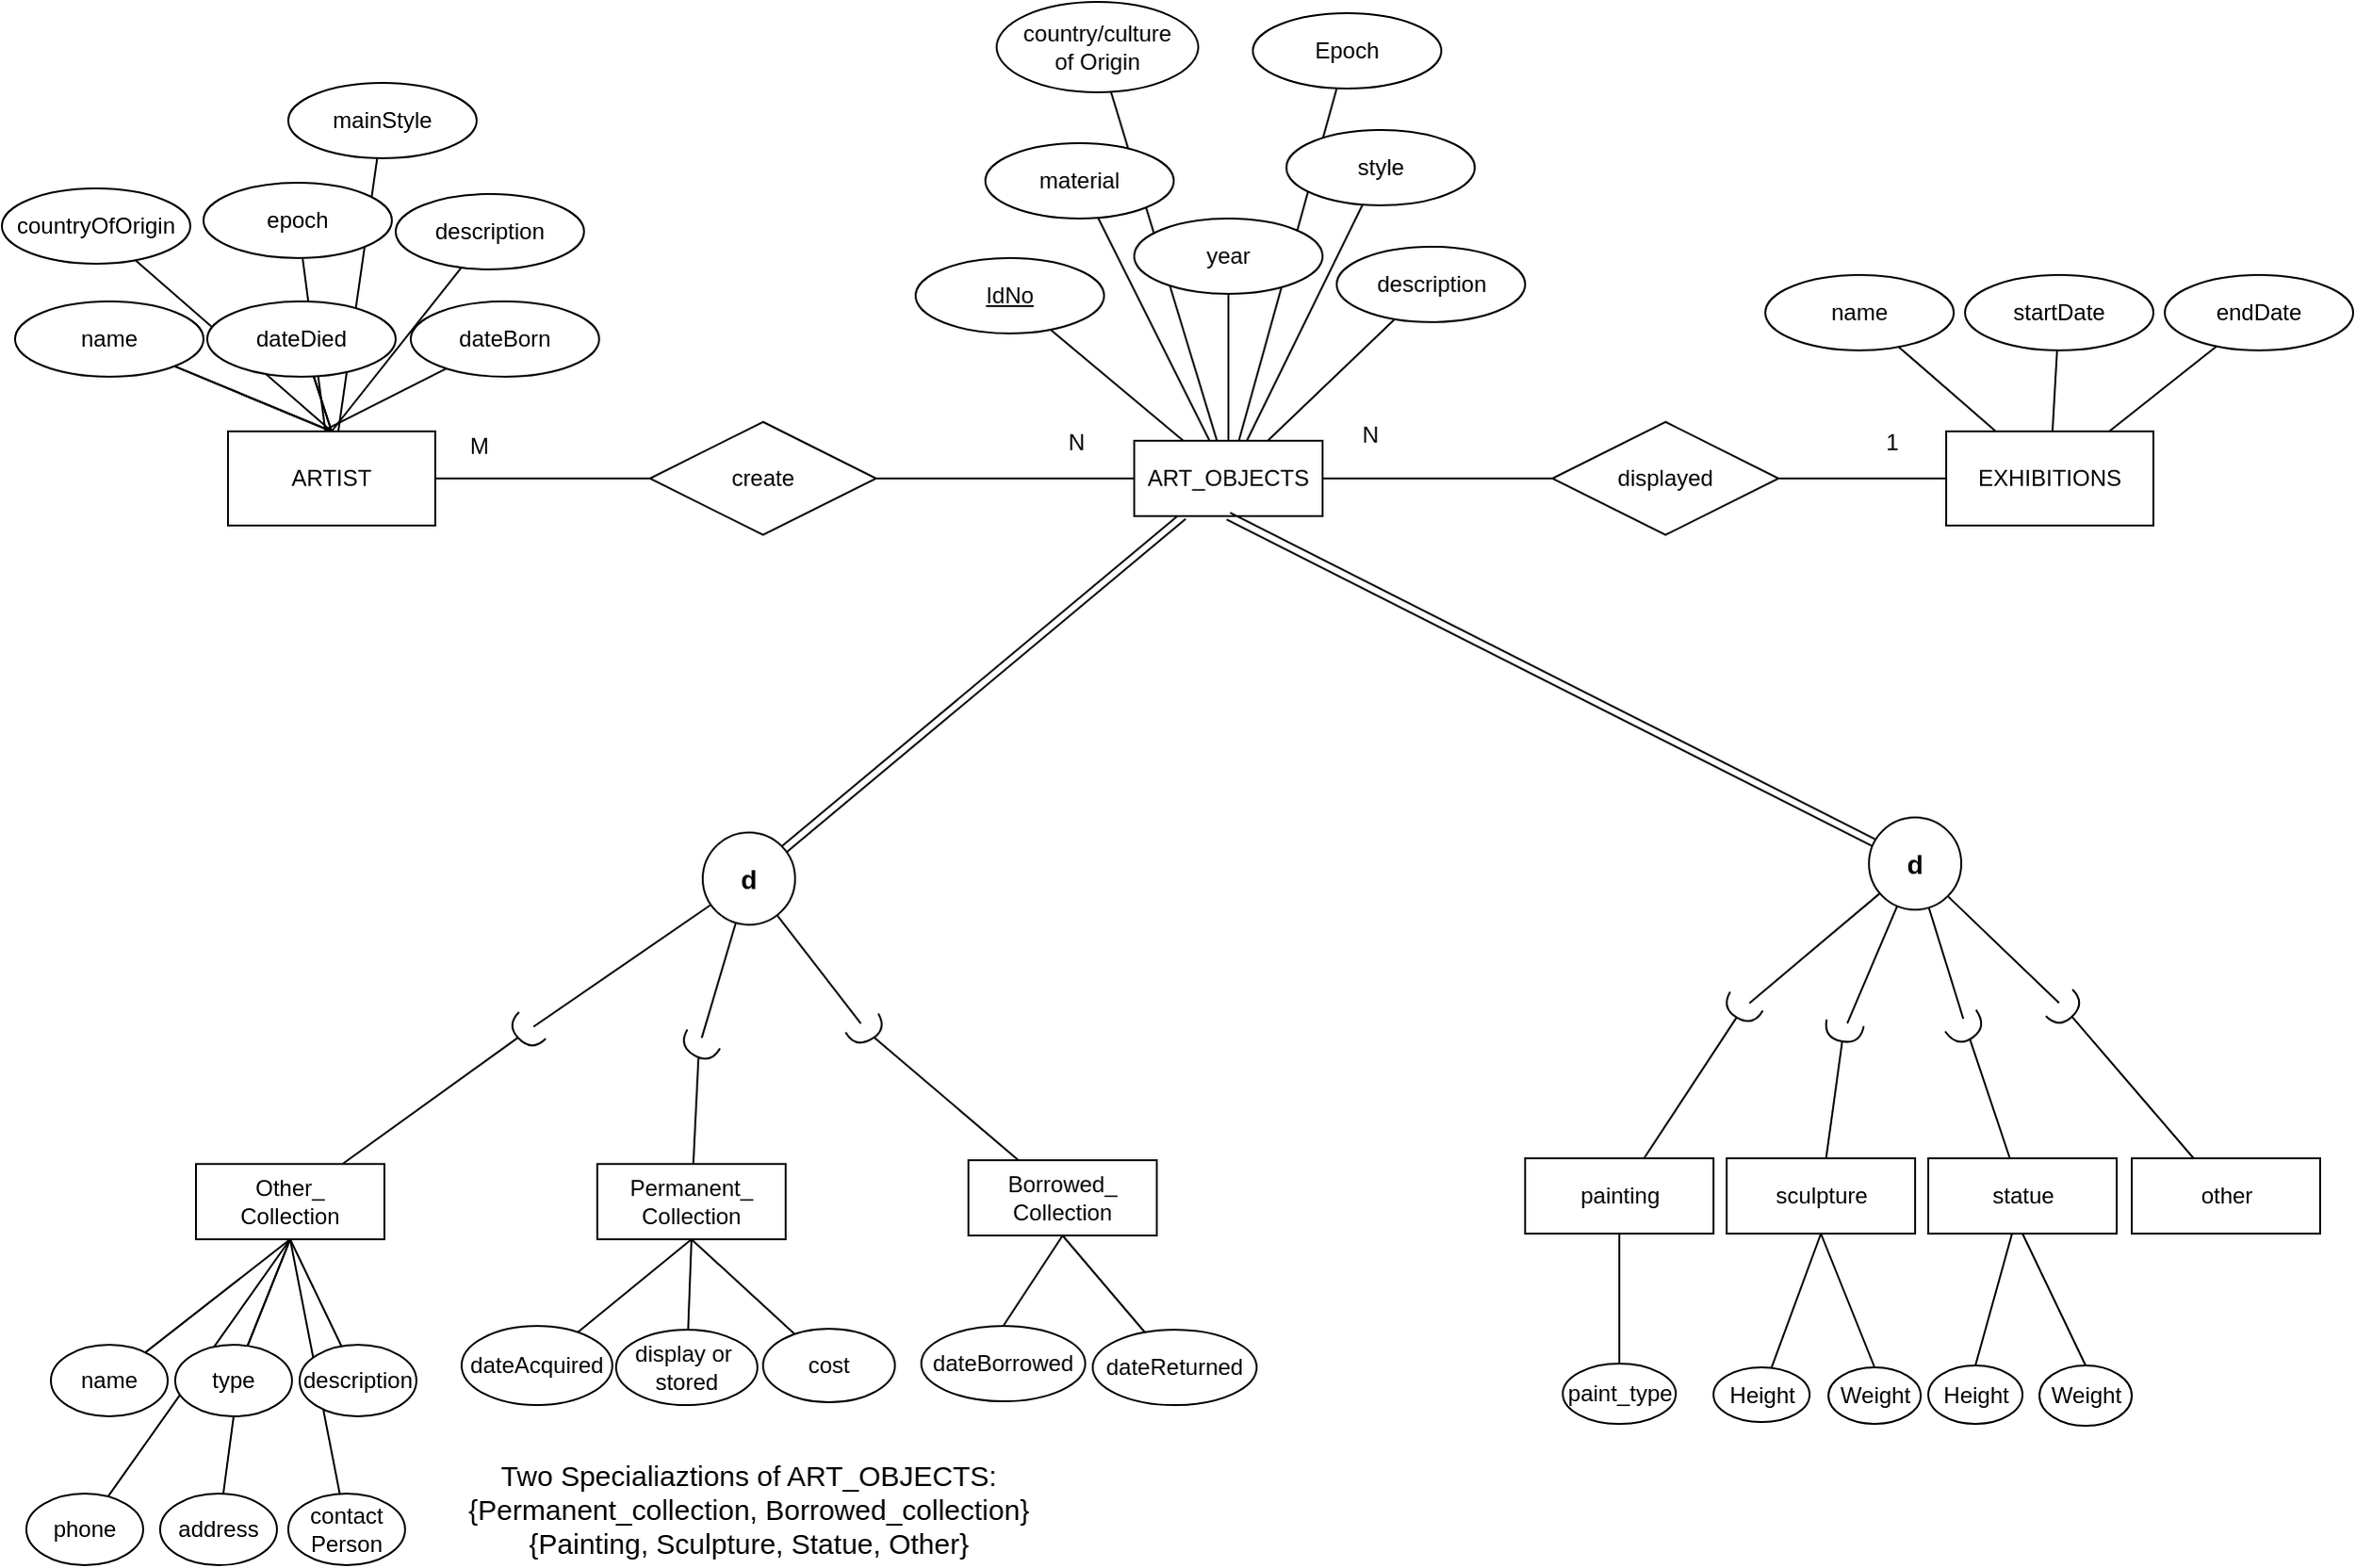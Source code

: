 <mxfile version="24.2.5" type="github">
  <diagram name="페이지-1" id="-4RmhjD8xsu9o9WnDLWw">
    <mxGraphModel dx="2042" dy="1436" grid="0" gridSize="10" guides="1" tooltips="1" connect="1" arrows="1" fold="1" page="1" pageScale="1" pageWidth="1600" pageHeight="900" math="0" shadow="0">
      <root>
        <mxCell id="0" />
        <mxCell id="1" parent="0" />
        <mxCell id="cf6sMw1RWdSsR6r5xE15-167" style="rounded=0;orthogonalLoop=1;jettySize=auto;html=1;endArrow=none;endFill=0;entryX=0.5;entryY=1;entryDx=0;entryDy=0;" edge="1" parent="1" source="cf6sMw1RWdSsR6r5xE15-159" target="cf6sMw1RWdSsR6r5xE15-150">
          <mxGeometry relative="1" as="geometry">
            <mxPoint x="341" y="706" as="targetPoint" />
          </mxGeometry>
        </mxCell>
        <mxCell id="cf6sMw1RWdSsR6r5xE15-168" style="rounded=0;orthogonalLoop=1;jettySize=auto;html=1;endArrow=none;endFill=0;entryX=0.5;entryY=1;entryDx=0;entryDy=0;" edge="1" parent="1" source="cf6sMw1RWdSsR6r5xE15-162" target="cf6sMw1RWdSsR6r5xE15-150">
          <mxGeometry relative="1" as="geometry" />
        </mxCell>
        <mxCell id="cf6sMw1RWdSsR6r5xE15-166" style="rounded=0;orthogonalLoop=1;jettySize=auto;html=1;endArrow=none;endFill=0;entryX=0.5;entryY=1;entryDx=0;entryDy=0;" edge="1" parent="1" source="cf6sMw1RWdSsR6r5xE15-161" target="cf6sMw1RWdSsR6r5xE15-150">
          <mxGeometry relative="1" as="geometry" />
        </mxCell>
        <mxCell id="cf6sMw1RWdSsR6r5xE15-145" style="rounded=0;orthogonalLoop=1;jettySize=auto;html=1;endArrow=none;endFill=0;" edge="1" parent="1" source="cf6sMw1RWdSsR6r5xE15-143" target="cf6sMw1RWdSsR6r5xE15-8">
          <mxGeometry relative="1" as="geometry" />
        </mxCell>
        <mxCell id="cf6sMw1RWdSsR6r5xE15-144" style="rounded=0;orthogonalLoop=1;jettySize=auto;html=1;endArrow=none;endFill=0;" edge="1" parent="1" source="cf6sMw1RWdSsR6r5xE15-142" target="cf6sMw1RWdSsR6r5xE15-8">
          <mxGeometry relative="1" as="geometry" />
        </mxCell>
        <mxCell id="cf6sMw1RWdSsR6r5xE15-115" style="rounded=0;orthogonalLoop=1;jettySize=auto;html=1;endArrow=none;endFill=0;entryX=0.5;entryY=0;entryDx=0;entryDy=0;" edge="1" parent="1" source="cf6sMw1RWdSsR6r5xE15-109" target="cf6sMw1RWdSsR6r5xE15-45">
          <mxGeometry relative="1" as="geometry" />
        </mxCell>
        <mxCell id="cf6sMw1RWdSsR6r5xE15-113" style="rounded=0;orthogonalLoop=1;jettySize=auto;html=1;endArrow=none;endFill=0;entryX=0.5;entryY=0;entryDx=0;entryDy=0;" edge="1" parent="1" source="cf6sMw1RWdSsR6r5xE15-86" target="cf6sMw1RWdSsR6r5xE15-45">
          <mxGeometry relative="1" as="geometry" />
        </mxCell>
        <mxCell id="cf6sMw1RWdSsR6r5xE15-37" value="" style="shape=requiredInterface;html=1;verticalLabelPosition=bottom;sketch=0;rotation=55;" vertex="1" parent="1">
          <mxGeometry x="1231.29" y="584.41" width="11" height="20" as="geometry" />
        </mxCell>
        <mxCell id="cf6sMw1RWdSsR6r5xE15-22" value="" style="shape=requiredInterface;html=1;verticalLabelPosition=bottom;sketch=0;rotation=120;" vertex="1" parent="1">
          <mxGeometry x="1112.5" y="574" width="10" height="20" as="geometry" />
        </mxCell>
        <mxCell id="cf6sMw1RWdSsR6r5xE15-48" style="rounded=0;orthogonalLoop=1;jettySize=auto;html=1;entryX=0;entryY=0.5;entryDx=0;entryDy=0;endArrow=none;endFill=0;exitX=1;exitY=0.5;exitDx=0;exitDy=0;" edge="1" parent="1" source="cf6sMw1RWdSsR6r5xE15-8" target="cf6sMw1RWdSsR6r5xE15-47">
          <mxGeometry relative="1" as="geometry" />
        </mxCell>
        <mxCell id="cf6sMw1RWdSsR6r5xE15-67" style="rounded=0;orthogonalLoop=1;jettySize=auto;html=1;shape=link;" edge="1" parent="1" source="cf6sMw1RWdSsR6r5xE15-8" target="cf6sMw1RWdSsR6r5xE15-62">
          <mxGeometry relative="1" as="geometry" />
        </mxCell>
        <mxCell id="cf6sMw1RWdSsR6r5xE15-8" value="ART_OBJECTS" style="whiteSpace=wrap;html=1;align=center;" vertex="1" parent="1">
          <mxGeometry x="795" y="282" width="100" height="40" as="geometry" />
        </mxCell>
        <mxCell id="cf6sMw1RWdSsR6r5xE15-14" value="painting" style="whiteSpace=wrap;html=1;align=center;" vertex="1" parent="1">
          <mxGeometry x="1002.5" y="663" width="100" height="40" as="geometry" />
        </mxCell>
        <mxCell id="cf6sMw1RWdSsR6r5xE15-102" style="rounded=0;orthogonalLoop=1;jettySize=auto;html=1;endArrow=none;endFill=0;exitX=0.5;exitY=1;exitDx=0;exitDy=0;" edge="1" parent="1" source="cf6sMw1RWdSsR6r5xE15-15" target="cf6sMw1RWdSsR6r5xE15-101">
          <mxGeometry relative="1" as="geometry" />
        </mxCell>
        <mxCell id="cf6sMw1RWdSsR6r5xE15-103" style="rounded=0;orthogonalLoop=1;jettySize=auto;html=1;entryX=0.5;entryY=0;entryDx=0;entryDy=0;endArrow=none;endFill=0;exitX=0.5;exitY=1;exitDx=0;exitDy=0;" edge="1" parent="1" source="cf6sMw1RWdSsR6r5xE15-15" target="cf6sMw1RWdSsR6r5xE15-100">
          <mxGeometry relative="1" as="geometry" />
        </mxCell>
        <mxCell id="cf6sMw1RWdSsR6r5xE15-15" value="sculpture" style="whiteSpace=wrap;html=1;align=center;" vertex="1" parent="1">
          <mxGeometry x="1109.5" y="663" width="100" height="40" as="geometry" />
        </mxCell>
        <mxCell id="cf6sMw1RWdSsR6r5xE15-106" style="rounded=0;orthogonalLoop=1;jettySize=auto;html=1;entryX=0.5;entryY=0;entryDx=0;entryDy=0;endArrow=none;endFill=0;" edge="1" parent="1" source="cf6sMw1RWdSsR6r5xE15-16" target="cf6sMw1RWdSsR6r5xE15-104">
          <mxGeometry relative="1" as="geometry" />
        </mxCell>
        <mxCell id="cf6sMw1RWdSsR6r5xE15-108" style="rounded=0;orthogonalLoop=1;jettySize=auto;html=1;entryX=0.5;entryY=0;entryDx=0;entryDy=0;endArrow=none;endFill=0;exitX=0.5;exitY=1;exitDx=0;exitDy=0;" edge="1" parent="1" source="cf6sMw1RWdSsR6r5xE15-16" target="cf6sMw1RWdSsR6r5xE15-107">
          <mxGeometry relative="1" as="geometry" />
        </mxCell>
        <mxCell id="cf6sMw1RWdSsR6r5xE15-16" value="statue" style="whiteSpace=wrap;html=1;align=center;" vertex="1" parent="1">
          <mxGeometry x="1216.5" y="663" width="100" height="40" as="geometry" />
        </mxCell>
        <mxCell id="cf6sMw1RWdSsR6r5xE15-17" value="other" style="whiteSpace=wrap;html=1;align=center;" vertex="1" parent="1">
          <mxGeometry x="1324.5" y="663" width="100" height="40" as="geometry" />
        </mxCell>
        <mxCell id="cf6sMw1RWdSsR6r5xE15-21" style="rounded=0;orthogonalLoop=1;jettySize=auto;html=1;entryX=0.5;entryY=1;entryDx=0;entryDy=0;endArrow=none;endFill=0;shape=link;" edge="1" parent="1" source="cf6sMw1RWdSsR6r5xE15-18" target="cf6sMw1RWdSsR6r5xE15-8">
          <mxGeometry relative="1" as="geometry" />
        </mxCell>
        <mxCell id="cf6sMw1RWdSsR6r5xE15-27" style="rounded=0;orthogonalLoop=1;jettySize=auto;html=1;endArrow=none;endFill=0;" edge="1" parent="1" source="cf6sMw1RWdSsR6r5xE15-22" target="cf6sMw1RWdSsR6r5xE15-14">
          <mxGeometry relative="1" as="geometry" />
        </mxCell>
        <mxCell id="cf6sMw1RWdSsR6r5xE15-28" style="rounded=0;orthogonalLoop=1;jettySize=auto;html=1;endArrow=none;endFill=0;" edge="1" parent="1" source="cf6sMw1RWdSsR6r5xE15-35" target="cf6sMw1RWdSsR6r5xE15-15">
          <mxGeometry relative="1" as="geometry" />
        </mxCell>
        <mxCell id="cf6sMw1RWdSsR6r5xE15-31" style="rounded=0;orthogonalLoop=1;jettySize=auto;html=1;endArrow=none;endFill=0;" edge="1" parent="1" source="cf6sMw1RWdSsR6r5xE15-37" target="cf6sMw1RWdSsR6r5xE15-16">
          <mxGeometry relative="1" as="geometry" />
        </mxCell>
        <mxCell id="cf6sMw1RWdSsR6r5xE15-32" style="rounded=0;orthogonalLoop=1;jettySize=auto;html=1;endArrow=none;endFill=0;" edge="1" parent="1" source="cf6sMw1RWdSsR6r5xE15-39" target="cf6sMw1RWdSsR6r5xE15-17">
          <mxGeometry relative="1" as="geometry" />
        </mxCell>
        <mxCell id="cf6sMw1RWdSsR6r5xE15-18" value="&lt;b&gt;&lt;font style=&quot;font-size: 14px;&quot;&gt;d&lt;/font&gt;&lt;/b&gt;" style="ellipse;whiteSpace=wrap;html=1;align=center;" vertex="1" parent="1">
          <mxGeometry x="1185" y="482" width="49" height="49" as="geometry" />
        </mxCell>
        <mxCell id="cf6sMw1RWdSsR6r5xE15-34" value="" style="rounded=0;orthogonalLoop=1;jettySize=auto;html=1;endArrow=none;endFill=0;" edge="1" parent="1" source="cf6sMw1RWdSsR6r5xE15-18" target="cf6sMw1RWdSsR6r5xE15-22">
          <mxGeometry relative="1" as="geometry">
            <mxPoint x="1582.5" y="460" as="sourcePoint" />
            <mxPoint x="1464.5" y="625" as="targetPoint" />
          </mxGeometry>
        </mxCell>
        <mxCell id="cf6sMw1RWdSsR6r5xE15-36" value="" style="rounded=0;orthogonalLoop=1;jettySize=auto;html=1;endArrow=none;endFill=0;" edge="1" parent="1" source="cf6sMw1RWdSsR6r5xE15-18" target="cf6sMw1RWdSsR6r5xE15-35">
          <mxGeometry relative="1" as="geometry">
            <mxPoint x="1594.5" y="465" as="sourcePoint" />
            <mxPoint x="1573.5" y="625" as="targetPoint" />
          </mxGeometry>
        </mxCell>
        <mxCell id="cf6sMw1RWdSsR6r5xE15-35" value="" style="shape=requiredInterface;html=1;verticalLabelPosition=bottom;sketch=0;rotation=100;" vertex="1" parent="1">
          <mxGeometry x="1166.5" y="586" width="10" height="20" as="geometry" />
        </mxCell>
        <mxCell id="cf6sMw1RWdSsR6r5xE15-38" value="" style="rounded=0;orthogonalLoop=1;jettySize=auto;html=1;endArrow=none;endFill=0;" edge="1" parent="1" source="cf6sMw1RWdSsR6r5xE15-18" target="cf6sMw1RWdSsR6r5xE15-37">
          <mxGeometry relative="1" as="geometry">
            <mxPoint x="1607.5" y="463" as="sourcePoint" />
            <mxPoint x="1683.5" y="625" as="targetPoint" />
          </mxGeometry>
        </mxCell>
        <mxCell id="cf6sMw1RWdSsR6r5xE15-76" style="edgeStyle=orthogonalEdgeStyle;rounded=0;orthogonalLoop=1;jettySize=auto;html=1;endArrow=none;endFill=0;" edge="1" parent="1" source="cf6sMw1RWdSsR6r5xE15-45" target="cf6sMw1RWdSsR6r5xE15-53">
          <mxGeometry relative="1" as="geometry" />
        </mxCell>
        <mxCell id="cf6sMw1RWdSsR6r5xE15-45" value="ARTIST" style="html=1;whiteSpace=wrap;" vertex="1" parent="1">
          <mxGeometry x="314" y="277" width="110" height="50" as="geometry" />
        </mxCell>
        <mxCell id="cf6sMw1RWdSsR6r5xE15-60" style="rounded=0;orthogonalLoop=1;jettySize=auto;html=1;endArrow=none;endFill=0;" edge="1" parent="1" source="cf6sMw1RWdSsR6r5xE15-46" target="cf6sMw1RWdSsR6r5xE15-57">
          <mxGeometry relative="1" as="geometry" />
        </mxCell>
        <mxCell id="cf6sMw1RWdSsR6r5xE15-61" style="rounded=0;orthogonalLoop=1;jettySize=auto;html=1;endArrow=none;endFill=0;" edge="1" parent="1" source="cf6sMw1RWdSsR6r5xE15-46" target="cf6sMw1RWdSsR6r5xE15-58">
          <mxGeometry relative="1" as="geometry" />
        </mxCell>
        <mxCell id="cf6sMw1RWdSsR6r5xE15-46" value="EXHIBITIONS" style="html=1;whiteSpace=wrap;" vertex="1" parent="1">
          <mxGeometry x="1226" y="277" width="110" height="50" as="geometry" />
        </mxCell>
        <mxCell id="cf6sMw1RWdSsR6r5xE15-49" style="rounded=0;orthogonalLoop=1;jettySize=auto;html=1;endArrow=none;endFill=0;" edge="1" parent="1" source="cf6sMw1RWdSsR6r5xE15-47" target="cf6sMw1RWdSsR6r5xE15-46">
          <mxGeometry relative="1" as="geometry" />
        </mxCell>
        <mxCell id="cf6sMw1RWdSsR6r5xE15-47" value="displayed" style="shape=rhombus;perimeter=rhombusPerimeter;whiteSpace=wrap;html=1;align=center;" vertex="1" parent="1">
          <mxGeometry x="1017" y="272" width="120" height="60" as="geometry" />
        </mxCell>
        <mxCell id="cf6sMw1RWdSsR6r5xE15-52" value="" style="rounded=0;orthogonalLoop=1;jettySize=auto;html=1;endArrow=none;endFill=0;exitX=1;exitY=1;exitDx=0;exitDy=0;" edge="1" parent="1" source="cf6sMw1RWdSsR6r5xE15-18" target="cf6sMw1RWdSsR6r5xE15-39">
          <mxGeometry relative="1" as="geometry">
            <mxPoint x="1224.5" y="522" as="sourcePoint" />
            <mxPoint x="1381.5" y="674" as="targetPoint" />
          </mxGeometry>
        </mxCell>
        <mxCell id="cf6sMw1RWdSsR6r5xE15-39" value="" style="shape=requiredInterface;html=1;verticalLabelPosition=bottom;sketch=0;rotation=45;" vertex="1" parent="1">
          <mxGeometry x="1284.5" y="574" width="10" height="20" as="geometry" />
        </mxCell>
        <mxCell id="cf6sMw1RWdSsR6r5xE15-77" style="edgeStyle=orthogonalEdgeStyle;rounded=0;orthogonalLoop=1;jettySize=auto;html=1;endArrow=none;endFill=0;" edge="1" parent="1" source="cf6sMw1RWdSsR6r5xE15-53" target="cf6sMw1RWdSsR6r5xE15-8">
          <mxGeometry relative="1" as="geometry" />
        </mxCell>
        <mxCell id="cf6sMw1RWdSsR6r5xE15-53" value="create" style="shape=rhombus;perimeter=rhombusPerimeter;whiteSpace=wrap;html=1;align=center;" vertex="1" parent="1">
          <mxGeometry x="538" y="272" width="120" height="60" as="geometry" />
        </mxCell>
        <mxCell id="cf6sMw1RWdSsR6r5xE15-59" style="rounded=0;orthogonalLoop=1;jettySize=auto;html=1;endArrow=none;endFill=0;" edge="1" parent="1" source="cf6sMw1RWdSsR6r5xE15-56" target="cf6sMw1RWdSsR6r5xE15-46">
          <mxGeometry relative="1" as="geometry" />
        </mxCell>
        <mxCell id="cf6sMw1RWdSsR6r5xE15-56" value="name" style="ellipse;whiteSpace=wrap;html=1;align=center;" vertex="1" parent="1">
          <mxGeometry x="1130" y="194" width="100" height="40" as="geometry" />
        </mxCell>
        <mxCell id="cf6sMw1RWdSsR6r5xE15-57" value="startDate" style="ellipse;whiteSpace=wrap;html=1;align=center;" vertex="1" parent="1">
          <mxGeometry x="1236" y="194" width="100" height="40" as="geometry" />
        </mxCell>
        <mxCell id="cf6sMw1RWdSsR6r5xE15-58" value="endDate" style="ellipse;whiteSpace=wrap;html=1;align=center;" vertex="1" parent="1">
          <mxGeometry x="1342" y="194" width="100" height="40" as="geometry" />
        </mxCell>
        <mxCell id="cf6sMw1RWdSsR6r5xE15-65" style="rounded=0;orthogonalLoop=1;jettySize=auto;html=1;endArrow=none;endFill=0;" edge="1" parent="1" source="cf6sMw1RWdSsR6r5xE15-72" target="cf6sMw1RWdSsR6r5xE15-63">
          <mxGeometry relative="1" as="geometry" />
        </mxCell>
        <mxCell id="cf6sMw1RWdSsR6r5xE15-70" style="rounded=0;orthogonalLoop=1;jettySize=auto;html=1;endArrow=none;endFill=0;" edge="1" parent="1" source="cf6sMw1RWdSsR6r5xE15-71" target="cf6sMw1RWdSsR6r5xE15-66">
          <mxGeometry relative="1" as="geometry" />
        </mxCell>
        <mxCell id="cf6sMw1RWdSsR6r5xE15-154" style="rounded=0;orthogonalLoop=1;jettySize=auto;html=1;endArrow=none;endFill=0;" edge="1" parent="1" source="cf6sMw1RWdSsR6r5xE15-155" target="cf6sMw1RWdSsR6r5xE15-150">
          <mxGeometry relative="1" as="geometry" />
        </mxCell>
        <mxCell id="cf6sMw1RWdSsR6r5xE15-62" value="&lt;b&gt;&lt;font style=&quot;font-size: 14px;&quot;&gt;d&lt;/font&gt;&lt;/b&gt;" style="ellipse;whiteSpace=wrap;html=1;align=center;" vertex="1" parent="1">
          <mxGeometry x="566" y="490" width="49" height="49" as="geometry" />
        </mxCell>
        <mxCell id="cf6sMw1RWdSsR6r5xE15-63" value="Permanent_&lt;div&gt;Collection&lt;/div&gt;" style="whiteSpace=wrap;html=1;align=center;" vertex="1" parent="1">
          <mxGeometry x="510" y="666" width="100" height="40" as="geometry" />
        </mxCell>
        <mxCell id="cf6sMw1RWdSsR6r5xE15-140" style="rounded=0;orthogonalLoop=1;jettySize=auto;html=1;entryX=0.5;entryY=0;entryDx=0;entryDy=0;endArrow=none;endFill=0;exitX=0.5;exitY=1;exitDx=0;exitDy=0;" edge="1" parent="1" source="cf6sMw1RWdSsR6r5xE15-66" target="cf6sMw1RWdSsR6r5xE15-131">
          <mxGeometry relative="1" as="geometry" />
        </mxCell>
        <mxCell id="cf6sMw1RWdSsR6r5xE15-141" style="rounded=0;orthogonalLoop=1;jettySize=auto;html=1;endArrow=none;endFill=0;exitX=0.5;exitY=1;exitDx=0;exitDy=0;" edge="1" parent="1" source="cf6sMw1RWdSsR6r5xE15-66" target="cf6sMw1RWdSsR6r5xE15-139">
          <mxGeometry relative="1" as="geometry">
            <mxPoint x="699" y="704" as="sourcePoint" />
          </mxGeometry>
        </mxCell>
        <mxCell id="cf6sMw1RWdSsR6r5xE15-66" value="Borrowed_&lt;div&gt;Collection&lt;/div&gt;" style="whiteSpace=wrap;html=1;align=center;" vertex="1" parent="1">
          <mxGeometry x="707" y="664" width="100" height="40" as="geometry" />
        </mxCell>
        <mxCell id="cf6sMw1RWdSsR6r5xE15-73" value="" style="rounded=0;orthogonalLoop=1;jettySize=auto;html=1;endArrow=none;endFill=0;" edge="1" parent="1" source="cf6sMw1RWdSsR6r5xE15-62" target="cf6sMw1RWdSsR6r5xE15-72">
          <mxGeometry relative="1" as="geometry">
            <mxPoint x="579" y="536" as="sourcePoint" />
            <mxPoint x="501" y="686" as="targetPoint" />
          </mxGeometry>
        </mxCell>
        <mxCell id="cf6sMw1RWdSsR6r5xE15-72" value="" style="shape=requiredInterface;html=1;verticalLabelPosition=bottom;sketch=0;rotation=120;" vertex="1" parent="1">
          <mxGeometry x="559" y="594" width="10" height="20" as="geometry" />
        </mxCell>
        <mxCell id="cf6sMw1RWdSsR6r5xE15-91" style="rounded=0;orthogonalLoop=1;jettySize=auto;html=1;endArrow=none;endFill=0;" edge="1" parent="1" source="cf6sMw1RWdSsR6r5xE15-79" target="cf6sMw1RWdSsR6r5xE15-8">
          <mxGeometry relative="1" as="geometry" />
        </mxCell>
        <mxCell id="cf6sMw1RWdSsR6r5xE15-79" value="&lt;u&gt;IdNo&lt;/u&gt;" style="ellipse;whiteSpace=wrap;html=1;align=center;" vertex="1" parent="1">
          <mxGeometry x="679" y="185" width="100" height="40" as="geometry" />
        </mxCell>
        <mxCell id="cf6sMw1RWdSsR6r5xE15-92" style="rounded=0;orthogonalLoop=1;jettySize=auto;html=1;endArrow=none;endFill=0;" edge="1" parent="1" source="cf6sMw1RWdSsR6r5xE15-80" target="cf6sMw1RWdSsR6r5xE15-8">
          <mxGeometry relative="1" as="geometry" />
        </mxCell>
        <mxCell id="cf6sMw1RWdSsR6r5xE15-80" value="year" style="ellipse;whiteSpace=wrap;html=1;align=center;" vertex="1" parent="1">
          <mxGeometry x="795" y="164" width="100" height="40" as="geometry" />
        </mxCell>
        <mxCell id="cf6sMw1RWdSsR6r5xE15-116" style="rounded=0;orthogonalLoop=1;jettySize=auto;html=1;endArrow=none;endFill=0;" edge="1" parent="1" source="cf6sMw1RWdSsR6r5xE15-83" target="cf6sMw1RWdSsR6r5xE15-45">
          <mxGeometry relative="1" as="geometry" />
        </mxCell>
        <mxCell id="cf6sMw1RWdSsR6r5xE15-83" value="mainStyle" style="ellipse;whiteSpace=wrap;html=1;align=center;" vertex="1" parent="1">
          <mxGeometry x="346" y="92" width="100" height="40" as="geometry" />
        </mxCell>
        <mxCell id="cf6sMw1RWdSsR6r5xE15-114" style="rounded=0;orthogonalLoop=1;jettySize=auto;html=1;endArrow=none;endFill=0;" edge="1" parent="1" source="cf6sMw1RWdSsR6r5xE15-84" target="cf6sMw1RWdSsR6r5xE15-45">
          <mxGeometry relative="1" as="geometry" />
        </mxCell>
        <mxCell id="cf6sMw1RWdSsR6r5xE15-84" value="epoch" style="ellipse;whiteSpace=wrap;html=1;align=center;" vertex="1" parent="1">
          <mxGeometry x="301" y="145" width="100" height="40" as="geometry" />
        </mxCell>
        <mxCell id="cf6sMw1RWdSsR6r5xE15-112" style="rounded=0;orthogonalLoop=1;jettySize=auto;html=1;endArrow=none;endFill=0;" edge="1" parent="1" source="cf6sMw1RWdSsR6r5xE15-85">
          <mxGeometry relative="1" as="geometry">
            <mxPoint x="369" y="277" as="targetPoint" />
          </mxGeometry>
        </mxCell>
        <mxCell id="cf6sMw1RWdSsR6r5xE15-85" value="countryOfOrigin" style="ellipse;whiteSpace=wrap;html=1;align=center;" vertex="1" parent="1">
          <mxGeometry x="194" y="148" width="100" height="40" as="geometry" />
        </mxCell>
        <mxCell id="cf6sMw1RWdSsR6r5xE15-111" style="rounded=0;orthogonalLoop=1;jettySize=auto;html=1;endArrow=none;endFill=0;entryX=0.5;entryY=0;entryDx=0;entryDy=0;" edge="1" parent="1" source="cf6sMw1RWdSsR6r5xE15-86" target="cf6sMw1RWdSsR6r5xE15-45">
          <mxGeometry relative="1" as="geometry" />
        </mxCell>
        <mxCell id="cf6sMw1RWdSsR6r5xE15-110" style="rounded=0;orthogonalLoop=1;jettySize=auto;html=1;endArrow=none;endFill=0;entryX=0.5;entryY=0;entryDx=0;entryDy=0;" edge="1" parent="1" source="cf6sMw1RWdSsR6r5xE15-88" target="cf6sMw1RWdSsR6r5xE15-45">
          <mxGeometry relative="1" as="geometry" />
        </mxCell>
        <mxCell id="cf6sMw1RWdSsR6r5xE15-87" value="dateBorn" style="ellipse;whiteSpace=wrap;html=1;align=center;" vertex="1" parent="1">
          <mxGeometry x="411" y="208" width="100" height="40" as="geometry" />
        </mxCell>
        <mxCell id="cf6sMw1RWdSsR6r5xE15-93" style="rounded=0;orthogonalLoop=1;jettySize=auto;html=1;endArrow=none;endFill=0;" edge="1" parent="1" source="cf6sMw1RWdSsR6r5xE15-89" target="cf6sMw1RWdSsR6r5xE15-8">
          <mxGeometry relative="1" as="geometry" />
        </mxCell>
        <mxCell id="cf6sMw1RWdSsR6r5xE15-89" value="description" style="ellipse;whiteSpace=wrap;html=1;align=center;" vertex="1" parent="1">
          <mxGeometry x="902.5" y="179" width="100" height="40" as="geometry" />
        </mxCell>
        <mxCell id="cf6sMw1RWdSsR6r5xE15-94" style="rounded=0;orthogonalLoop=1;jettySize=auto;html=1;endArrow=none;endFill=0;" edge="1" parent="1" source="cf6sMw1RWdSsR6r5xE15-90" target="cf6sMw1RWdSsR6r5xE15-8">
          <mxGeometry relative="1" as="geometry" />
        </mxCell>
        <mxCell id="cf6sMw1RWdSsR6r5xE15-90" value="material" style="ellipse;whiteSpace=wrap;html=1;align=center;" vertex="1" parent="1">
          <mxGeometry x="716" y="124" width="100" height="40" as="geometry" />
        </mxCell>
        <mxCell id="cf6sMw1RWdSsR6r5xE15-96" style="rounded=0;orthogonalLoop=1;jettySize=auto;html=1;endArrow=none;endFill=0;" edge="1" parent="1" source="cf6sMw1RWdSsR6r5xE15-95" target="cf6sMw1RWdSsR6r5xE15-8">
          <mxGeometry relative="1" as="geometry" />
        </mxCell>
        <mxCell id="cf6sMw1RWdSsR6r5xE15-95" value="style" style="ellipse;whiteSpace=wrap;html=1;align=center;" vertex="1" parent="1">
          <mxGeometry x="875.79" y="117" width="100" height="40" as="geometry" />
        </mxCell>
        <mxCell id="cf6sMw1RWdSsR6r5xE15-99" style="rounded=0;orthogonalLoop=1;jettySize=auto;html=1;entryX=0.5;entryY=1;entryDx=0;entryDy=0;endArrow=none;endFill=0;" edge="1" parent="1" source="cf6sMw1RWdSsR6r5xE15-98" target="cf6sMw1RWdSsR6r5xE15-14">
          <mxGeometry relative="1" as="geometry" />
        </mxCell>
        <mxCell id="cf6sMw1RWdSsR6r5xE15-98" value="paint_type" style="ellipse;whiteSpace=wrap;html=1;align=center;" vertex="1" parent="1">
          <mxGeometry x="1022.5" y="772" width="60" height="32" as="geometry" />
        </mxCell>
        <mxCell id="cf6sMw1RWdSsR6r5xE15-100" value="Weight" style="ellipse;whiteSpace=wrap;html=1;align=center;" vertex="1" parent="1">
          <mxGeometry x="1163.5" y="774" width="49" height="30" as="geometry" />
        </mxCell>
        <mxCell id="cf6sMw1RWdSsR6r5xE15-101" value="Height" style="ellipse;whiteSpace=wrap;html=1;align=center;" vertex="1" parent="1">
          <mxGeometry x="1102.5" y="774" width="51" height="29" as="geometry" />
        </mxCell>
        <mxCell id="cf6sMw1RWdSsR6r5xE15-104" value="Height" style="ellipse;whiteSpace=wrap;html=1;align=center;" vertex="1" parent="1">
          <mxGeometry x="1216.5" y="773" width="50" height="31" as="geometry" />
        </mxCell>
        <mxCell id="cf6sMw1RWdSsR6r5xE15-107" value="Weight" style="ellipse;whiteSpace=wrap;html=1;align=center;" vertex="1" parent="1">
          <mxGeometry x="1275.5" y="773" width="49" height="32" as="geometry" />
        </mxCell>
        <mxCell id="cf6sMw1RWdSsR6r5xE15-109" value="description" style="ellipse;whiteSpace=wrap;html=1;align=center;" vertex="1" parent="1">
          <mxGeometry x="403" y="151" width="100" height="40" as="geometry" />
        </mxCell>
        <mxCell id="cf6sMw1RWdSsR6r5xE15-117" value="" style="rounded=0;orthogonalLoop=1;jettySize=auto;html=1;endArrow=none;endFill=0;entryX=0.5;entryY=0;entryDx=0;entryDy=0;" edge="1" parent="1" source="cf6sMw1RWdSsR6r5xE15-88" target="cf6sMw1RWdSsR6r5xE15-45">
          <mxGeometry relative="1" as="geometry">
            <mxPoint x="307" y="180" as="sourcePoint" />
            <mxPoint x="369" y="277" as="targetPoint" />
          </mxGeometry>
        </mxCell>
        <mxCell id="cf6sMw1RWdSsR6r5xE15-86" value="dateDied" style="ellipse;whiteSpace=wrap;html=1;align=center;" vertex="1" parent="1">
          <mxGeometry x="303" y="208" width="100" height="40" as="geometry" />
        </mxCell>
        <mxCell id="cf6sMw1RWdSsR6r5xE15-119" value="&lt;font style=&quot;font-size: 15px;&quot;&gt;Two Specialiaztions of ART_OBJECTS:&lt;/font&gt;&lt;div style=&quot;font-size: 15px;&quot;&gt;&lt;font style=&quot;font-size: 15px;&quot;&gt;{Permanent_collection, Borrowed_collection}&lt;/font&gt;&lt;/div&gt;&lt;div style=&quot;font-size: 15px;&quot;&gt;&lt;font style=&quot;font-size: 15px;&quot;&gt;{Painting, Sculpture, Statue, Other}&lt;/font&gt;&lt;br&gt;&lt;/div&gt;" style="text;html=1;align=center;verticalAlign=middle;whiteSpace=wrap;rounded=0;" vertex="1" parent="1">
          <mxGeometry x="431.14" y="834" width="318.71" height="30" as="geometry" />
        </mxCell>
        <mxCell id="cf6sMw1RWdSsR6r5xE15-121" value="" style="rounded=0;orthogonalLoop=1;jettySize=auto;html=1;endArrow=none;endFill=0;entryX=0.476;entryY=-0.024;entryDx=0;entryDy=0;entryPerimeter=0;" edge="1" parent="1" source="cf6sMw1RWdSsR6r5xE15-87" target="cf6sMw1RWdSsR6r5xE15-45">
          <mxGeometry relative="1" as="geometry">
            <mxPoint x="220" y="214" as="sourcePoint" />
            <mxPoint x="369" y="277" as="targetPoint" />
          </mxGeometry>
        </mxCell>
        <mxCell id="cf6sMw1RWdSsR6r5xE15-88" value="name" style="ellipse;whiteSpace=wrap;html=1;align=center;" vertex="1" parent="1">
          <mxGeometry x="201" y="208" width="100" height="40" as="geometry" />
        </mxCell>
        <mxCell id="cf6sMw1RWdSsR6r5xE15-122" style="edgeStyle=orthogonalEdgeStyle;rounded=0;orthogonalLoop=1;jettySize=auto;html=1;exitX=0.5;exitY=1;exitDx=0;exitDy=0;" edge="1" parent="1" source="cf6sMw1RWdSsR6r5xE15-63" target="cf6sMw1RWdSsR6r5xE15-63">
          <mxGeometry relative="1" as="geometry" />
        </mxCell>
        <mxCell id="cf6sMw1RWdSsR6r5xE15-124" value="" style="rounded=0;orthogonalLoop=1;jettySize=auto;html=1;endArrow=none;endFill=0;" edge="1" parent="1" source="cf6sMw1RWdSsR6r5xE15-62" target="cf6sMw1RWdSsR6r5xE15-71">
          <mxGeometry relative="1" as="geometry">
            <mxPoint x="601" y="537" as="sourcePoint" />
            <mxPoint x="662" y="664" as="targetPoint" />
          </mxGeometry>
        </mxCell>
        <mxCell id="cf6sMw1RWdSsR6r5xE15-71" value="" style="shape=requiredInterface;html=1;verticalLabelPosition=bottom;sketch=0;rotation=60;" vertex="1" parent="1">
          <mxGeometry x="648" y="585.41" width="10" height="20" as="geometry" />
        </mxCell>
        <mxCell id="cf6sMw1RWdSsR6r5xE15-131" value="dateBorrowed" style="ellipse;whiteSpace=wrap;html=1;align=center;" vertex="1" parent="1">
          <mxGeometry x="682" y="752" width="87" height="40" as="geometry" />
        </mxCell>
        <mxCell id="cf6sMw1RWdSsR6r5xE15-137" style="rounded=0;orthogonalLoop=1;jettySize=auto;html=1;entryX=0.5;entryY=1;entryDx=0;entryDy=0;endArrow=none;endFill=0;" edge="1" parent="1" source="cf6sMw1RWdSsR6r5xE15-132" target="cf6sMw1RWdSsR6r5xE15-63">
          <mxGeometry relative="1" as="geometry" />
        </mxCell>
        <mxCell id="cf6sMw1RWdSsR6r5xE15-132" value="cost" style="ellipse;whiteSpace=wrap;html=1;align=center;" vertex="1" parent="1">
          <mxGeometry x="598" y="753.5" width="70" height="39" as="geometry" />
        </mxCell>
        <mxCell id="cf6sMw1RWdSsR6r5xE15-136" style="rounded=0;orthogonalLoop=1;jettySize=auto;html=1;entryX=0.5;entryY=1;entryDx=0;entryDy=0;endArrow=none;endFill=0;" edge="1" parent="1" source="cf6sMw1RWdSsR6r5xE15-133" target="cf6sMw1RWdSsR6r5xE15-63">
          <mxGeometry relative="1" as="geometry" />
        </mxCell>
        <mxCell id="cf6sMw1RWdSsR6r5xE15-133" value="display or&amp;nbsp;&lt;div&gt;stored&lt;/div&gt;" style="ellipse;whiteSpace=wrap;html=1;align=center;" vertex="1" parent="1">
          <mxGeometry x="520" y="754" width="75" height="40" as="geometry" />
        </mxCell>
        <mxCell id="cf6sMw1RWdSsR6r5xE15-135" style="rounded=0;orthogonalLoop=1;jettySize=auto;html=1;entryX=0.5;entryY=1;entryDx=0;entryDy=0;endArrow=none;endFill=0;" edge="1" parent="1" source="cf6sMw1RWdSsR6r5xE15-134" target="cf6sMw1RWdSsR6r5xE15-63">
          <mxGeometry relative="1" as="geometry" />
        </mxCell>
        <mxCell id="cf6sMw1RWdSsR6r5xE15-134" value="dateAcquired" style="ellipse;whiteSpace=wrap;html=1;align=center;" vertex="1" parent="1">
          <mxGeometry x="438" y="752" width="80" height="42" as="geometry" />
        </mxCell>
        <mxCell id="cf6sMw1RWdSsR6r5xE15-139" value="dateReturned" style="ellipse;whiteSpace=wrap;html=1;align=center;" vertex="1" parent="1">
          <mxGeometry x="773" y="754" width="87" height="40" as="geometry" />
        </mxCell>
        <mxCell id="cf6sMw1RWdSsR6r5xE15-142" value="country/culture&lt;div&gt;of&amp;nbsp;&lt;span style=&quot;background-color: initial;&quot;&gt;Origin&lt;/span&gt;&lt;/div&gt;" style="ellipse;whiteSpace=wrap;html=1;align=center;" vertex="1" parent="1">
          <mxGeometry x="722" y="49" width="107" height="48" as="geometry" />
        </mxCell>
        <mxCell id="cf6sMw1RWdSsR6r5xE15-143" value="Epoch" style="ellipse;whiteSpace=wrap;html=1;align=center;" vertex="1" parent="1">
          <mxGeometry x="858" y="55" width="100" height="40" as="geometry" />
        </mxCell>
        <mxCell id="cf6sMw1RWdSsR6r5xE15-146" value="M" style="text;html=1;align=center;verticalAlign=middle;resizable=0;points=[];autosize=1;strokeColor=none;fillColor=none;" vertex="1" parent="1">
          <mxGeometry x="433" y="272" width="28" height="26" as="geometry" />
        </mxCell>
        <mxCell id="cf6sMw1RWdSsR6r5xE15-147" value="N" style="text;html=1;align=center;verticalAlign=middle;resizable=0;points=[];autosize=1;strokeColor=none;fillColor=none;" vertex="1" parent="1">
          <mxGeometry x="750" y="270" width="27" height="26" as="geometry" />
        </mxCell>
        <mxCell id="cf6sMw1RWdSsR6r5xE15-148" value="N" style="text;html=1;align=center;verticalAlign=middle;resizable=0;points=[];autosize=1;strokeColor=none;fillColor=none;" vertex="1" parent="1">
          <mxGeometry x="906" y="266" width="27" height="26" as="geometry" />
        </mxCell>
        <mxCell id="cf6sMw1RWdSsR6r5xE15-149" value="1" style="text;html=1;align=center;verticalAlign=middle;resizable=0;points=[];autosize=1;strokeColor=none;fillColor=none;" vertex="1" parent="1">
          <mxGeometry x="1184" y="270" width="25" height="26" as="geometry" />
        </mxCell>
        <mxCell id="cf6sMw1RWdSsR6r5xE15-150" value="Other_&lt;div&gt;Collection&lt;/div&gt;" style="whiteSpace=wrap;html=1;align=center;" vertex="1" parent="1">
          <mxGeometry x="297" y="666" width="100" height="40" as="geometry" />
        </mxCell>
        <mxCell id="cf6sMw1RWdSsR6r5xE15-156" value="" style="rounded=0;orthogonalLoop=1;jettySize=auto;html=1;endArrow=none;endFill=0;" edge="1" parent="1" source="cf6sMw1RWdSsR6r5xE15-62" target="cf6sMw1RWdSsR6r5xE15-155">
          <mxGeometry relative="1" as="geometry">
            <mxPoint x="570" y="528" as="sourcePoint" />
            <mxPoint x="373" y="664" as="targetPoint" />
          </mxGeometry>
        </mxCell>
        <mxCell id="cf6sMw1RWdSsR6r5xE15-155" value="" style="shape=requiredInterface;html=1;verticalLabelPosition=bottom;sketch=0;rotation=135;" vertex="1" parent="1">
          <mxGeometry x="467" y="586" width="10" height="20" as="geometry" />
        </mxCell>
        <mxCell id="cf6sMw1RWdSsR6r5xE15-163" style="rounded=0;orthogonalLoop=1;jettySize=auto;html=1;entryX=0.5;entryY=1;entryDx=0;entryDy=0;endArrow=none;endFill=0;" edge="1" parent="1" source="cf6sMw1RWdSsR6r5xE15-157" target="cf6sMw1RWdSsR6r5xE15-150">
          <mxGeometry relative="1" as="geometry" />
        </mxCell>
        <mxCell id="cf6sMw1RWdSsR6r5xE15-157" value="name" style="ellipse;whiteSpace=wrap;html=1;align=center;" vertex="1" parent="1">
          <mxGeometry x="220" y="762" width="62" height="38" as="geometry" />
        </mxCell>
        <mxCell id="cf6sMw1RWdSsR6r5xE15-165" style="rounded=0;orthogonalLoop=1;jettySize=auto;html=1;entryX=0.5;entryY=1;entryDx=0;entryDy=0;endArrow=none;endFill=0;" edge="1" parent="1" source="cf6sMw1RWdSsR6r5xE15-158" target="cf6sMw1RWdSsR6r5xE15-150">
          <mxGeometry relative="1" as="geometry" />
        </mxCell>
        <mxCell id="cf6sMw1RWdSsR6r5xE15-158" value="description" style="ellipse;whiteSpace=wrap;html=1;align=center;" vertex="1" parent="1">
          <mxGeometry x="352" y="762" width="62" height="38" as="geometry" />
        </mxCell>
        <mxCell id="cf6sMw1RWdSsR6r5xE15-164" style="rounded=0;orthogonalLoop=1;jettySize=auto;html=1;entryX=0.5;entryY=1;entryDx=0;entryDy=0;endArrow=none;endFill=0;" edge="1" parent="1" source="cf6sMw1RWdSsR6r5xE15-159" target="cf6sMw1RWdSsR6r5xE15-150">
          <mxGeometry relative="1" as="geometry" />
        </mxCell>
        <mxCell id="cf6sMw1RWdSsR6r5xE15-160" value="address" style="ellipse;whiteSpace=wrap;html=1;align=center;" vertex="1" parent="1">
          <mxGeometry x="278" y="841" width="62" height="38" as="geometry" />
        </mxCell>
        <mxCell id="cf6sMw1RWdSsR6r5xE15-161" value="phone" style="ellipse;whiteSpace=wrap;html=1;align=center;" vertex="1" parent="1">
          <mxGeometry x="207" y="841" width="62" height="38" as="geometry" />
        </mxCell>
        <mxCell id="cf6sMw1RWdSsR6r5xE15-162" value="contact&lt;div&gt;Person&lt;/div&gt;" style="ellipse;whiteSpace=wrap;html=1;align=center;" vertex="1" parent="1">
          <mxGeometry x="346" y="841" width="62" height="38" as="geometry" />
        </mxCell>
        <mxCell id="cf6sMw1RWdSsR6r5xE15-169" value="" style="rounded=0;orthogonalLoop=1;jettySize=auto;html=1;endArrow=none;endFill=0;entryX=0.5;entryY=1;entryDx=0;entryDy=0;" edge="1" parent="1" source="cf6sMw1RWdSsR6r5xE15-160" target="cf6sMw1RWdSsR6r5xE15-159">
          <mxGeometry relative="1" as="geometry">
            <mxPoint x="314" y="841" as="sourcePoint" />
            <mxPoint x="347" y="706" as="targetPoint" />
          </mxGeometry>
        </mxCell>
        <mxCell id="cf6sMw1RWdSsR6r5xE15-159" value="type" style="ellipse;whiteSpace=wrap;html=1;align=center;" vertex="1" parent="1">
          <mxGeometry x="286" y="762" width="62" height="38" as="geometry" />
        </mxCell>
      </root>
    </mxGraphModel>
  </diagram>
</mxfile>
